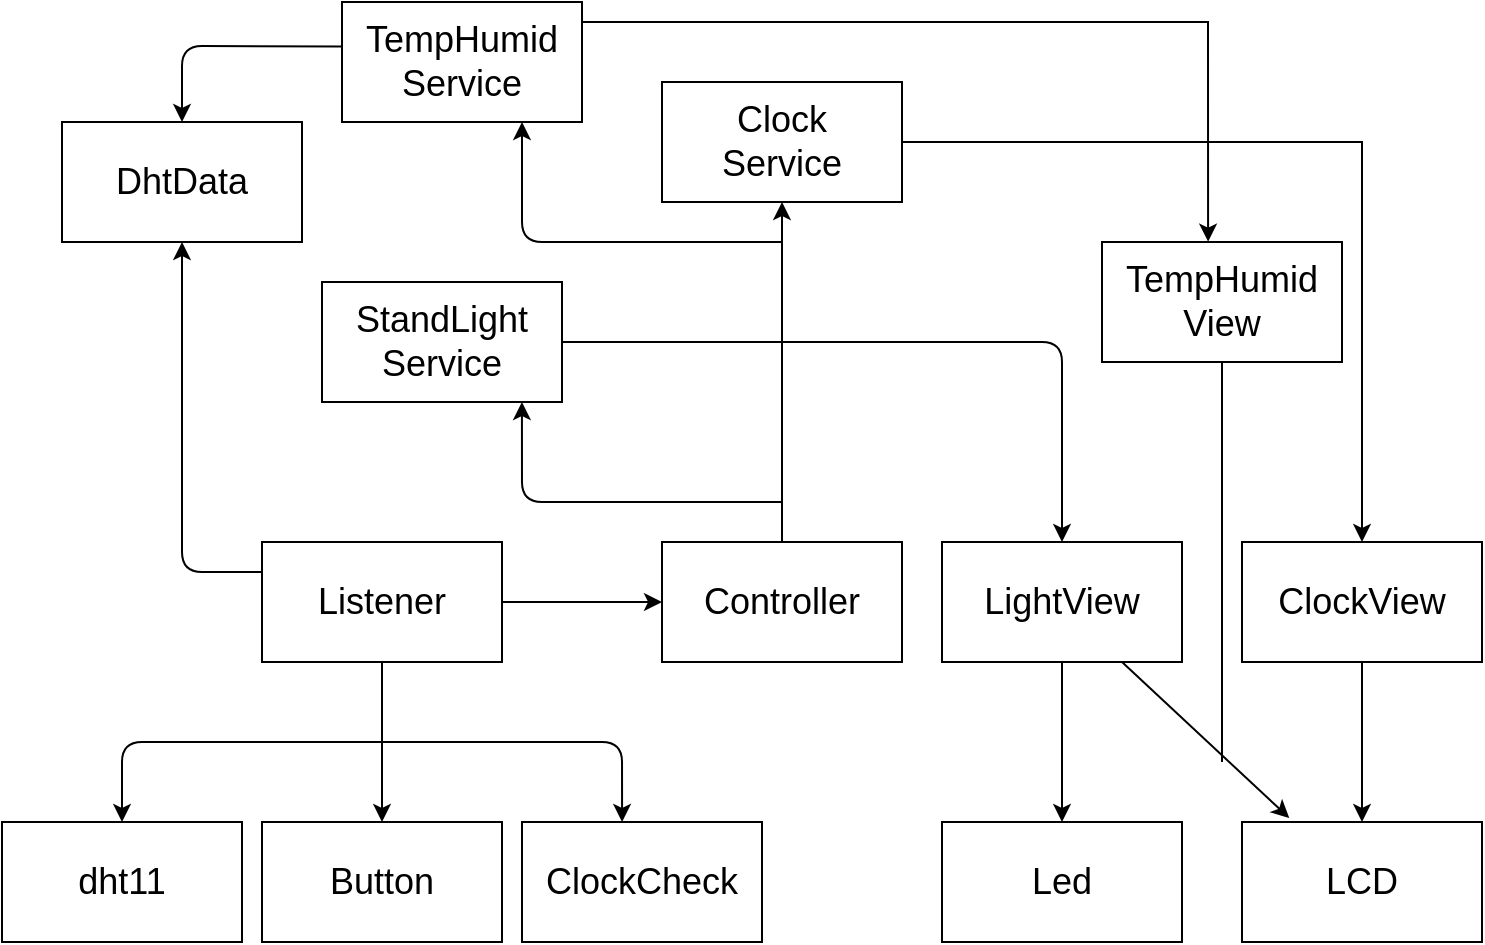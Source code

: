 <mxfile>
    <diagram id="rwZVFnb9-4XuviEcM_qo" name="페이지-1">
        <mxGraphModel dx="1561" dy="1487" grid="1" gridSize="10" guides="1" tooltips="1" connect="1" arrows="1" fold="1" page="1" pageScale="1" pageWidth="827" pageHeight="1169" math="0" shadow="0">
            <root>
                <mxCell id="0"/>
                <mxCell id="1" parent="0"/>
                <mxCell id="2" value="Button" style="whiteSpace=wrap;html=1;fontSize=18;" parent="1" vertex="1">
                    <mxGeometry x="110" y="400" width="120" height="60" as="geometry"/>
                </mxCell>
                <mxCell id="6" value="" style="edgeStyle=none;html=1;fontSize=18;" parent="1" source="4" target="2" edge="1">
                    <mxGeometry relative="1" as="geometry"/>
                </mxCell>
                <mxCell id="8" value="" style="edgeStyle=none;html=1;fontSize=18;" parent="1" source="4" target="7" edge="1">
                    <mxGeometry relative="1" as="geometry"/>
                </mxCell>
                <mxCell id="4" value="Listener" style="whiteSpace=wrap;html=1;fontSize=18;" parent="1" vertex="1">
                    <mxGeometry x="110" y="260" width="120" height="60" as="geometry"/>
                </mxCell>
                <mxCell id="14" value="" style="edgeStyle=none;html=1;fontSize=18;" parent="1" source="7" target="13" edge="1">
                    <mxGeometry relative="1" as="geometry"/>
                </mxCell>
                <mxCell id="7" value="Controller" style="whiteSpace=wrap;html=1;fontSize=18;" parent="1" vertex="1">
                    <mxGeometry x="310" y="260" width="120" height="60" as="geometry"/>
                </mxCell>
                <mxCell id="12" value="" style="edgeStyle=none;html=1;fontSize=18;" parent="1" source="9" target="11" edge="1">
                    <mxGeometry relative="1" as="geometry"/>
                </mxCell>
                <mxCell id="9" value="ClockView" style="whiteSpace=wrap;html=1;fontSize=18;" parent="1" vertex="1">
                    <mxGeometry x="600" y="260" width="120" height="60" as="geometry"/>
                </mxCell>
                <mxCell id="11" value="LCD" style="whiteSpace=wrap;html=1;fontSize=18;" parent="1" vertex="1">
                    <mxGeometry x="600" y="400" width="120" height="60" as="geometry"/>
                </mxCell>
                <mxCell id="15" style="edgeStyle=orthogonalEdgeStyle;html=1;exitX=1;exitY=0.5;exitDx=0;exitDy=0;entryX=0.5;entryY=0;entryDx=0;entryDy=0;fontSize=18;rounded=0;" parent="1" source="13" target="9" edge="1">
                    <mxGeometry relative="1" as="geometry">
                        <Array as="points">
                            <mxPoint x="660" y="60"/>
                            <mxPoint x="660" y="260"/>
                        </Array>
                    </mxGeometry>
                </mxCell>
                <mxCell id="13" value="Clock&lt;br&gt;Service" style="whiteSpace=wrap;html=1;fontSize=18;" parent="1" vertex="1">
                    <mxGeometry x="310" y="30" width="120" height="60" as="geometry"/>
                </mxCell>
                <mxCell id="16" value="StandLight&lt;br&gt;Service" style="whiteSpace=wrap;html=1;fontSize=18;" parent="1" vertex="1">
                    <mxGeometry x="140" y="130" width="120" height="60" as="geometry"/>
                </mxCell>
                <mxCell id="17" value="" style="edgeStyle=none;html=1;fontSize=18;exitX=1;exitY=0.5;exitDx=0;exitDy=0;entryX=0.5;entryY=0;entryDx=0;entryDy=0;" parent="1" source="16" target="20" edge="1">
                    <mxGeometry relative="1" as="geometry">
                        <mxPoint x="380" y="270" as="sourcePoint"/>
                        <mxPoint x="410" y="160" as="targetPoint"/>
                        <Array as="points">
                            <mxPoint x="510" y="160"/>
                            <mxPoint x="510" y="190"/>
                        </Array>
                    </mxGeometry>
                </mxCell>
                <mxCell id="18" value="" style="edgeStyle=none;html=1;fontSize=18;entryX=0.833;entryY=1;entryDx=0;entryDy=0;entryPerimeter=0;" parent="1" target="16" edge="1">
                    <mxGeometry relative="1" as="geometry">
                        <mxPoint x="370" y="240" as="sourcePoint"/>
                        <mxPoint x="240" y="240" as="targetPoint"/>
                        <Array as="points">
                            <mxPoint x="240" y="240"/>
                        </Array>
                    </mxGeometry>
                </mxCell>
                <mxCell id="19" value="Led" style="whiteSpace=wrap;html=1;fontSize=18;" parent="1" vertex="1">
                    <mxGeometry x="450" y="400" width="120" height="60" as="geometry"/>
                </mxCell>
                <mxCell id="21" style="edgeStyle=none;html=1;entryX=0.5;entryY=0;entryDx=0;entryDy=0;" parent="1" source="20" target="19" edge="1">
                    <mxGeometry relative="1" as="geometry"/>
                </mxCell>
                <mxCell id="25" style="edgeStyle=none;html=1;exitX=0.75;exitY=1;exitDx=0;exitDy=0;entryX=0.197;entryY=-0.033;entryDx=0;entryDy=0;entryPerimeter=0;" parent="1" source="20" target="11" edge="1">
                    <mxGeometry relative="1" as="geometry"/>
                </mxCell>
                <mxCell id="20" value="LightView" style="whiteSpace=wrap;html=1;fontSize=18;" parent="1" vertex="1">
                    <mxGeometry x="450" y="260" width="120" height="60" as="geometry"/>
                </mxCell>
                <mxCell id="22" value="ClockCheck" style="whiteSpace=wrap;html=1;fontSize=18;" parent="1" vertex="1">
                    <mxGeometry x="240" y="400" width="120" height="60" as="geometry"/>
                </mxCell>
                <mxCell id="24" value="" style="edgeStyle=none;html=1;fontSize=18;entryX=0.417;entryY=0;entryDx=0;entryDy=0;entryPerimeter=0;" parent="1" target="22" edge="1">
                    <mxGeometry relative="1" as="geometry">
                        <mxPoint x="170" y="360" as="sourcePoint"/>
                        <mxPoint x="180" y="410" as="targetPoint"/>
                        <Array as="points">
                            <mxPoint x="290" y="360"/>
                        </Array>
                    </mxGeometry>
                </mxCell>
                <mxCell id="26" value="dht11" style="whiteSpace=wrap;html=1;fontSize=18;" parent="1" vertex="1">
                    <mxGeometry x="-20" y="400" width="120" height="60" as="geometry"/>
                </mxCell>
                <mxCell id="28" value="" style="edgeStyle=none;html=1;fontSize=18;entryX=0.5;entryY=0;entryDx=0;entryDy=0;" parent="1" target="26" edge="1">
                    <mxGeometry relative="1" as="geometry">
                        <mxPoint x="170" y="360" as="sourcePoint"/>
                        <mxPoint x="300.04" y="410" as="targetPoint"/>
                        <Array as="points">
                            <mxPoint x="40" y="360"/>
                        </Array>
                    </mxGeometry>
                </mxCell>
                <mxCell id="29" value="TempHumid&lt;br&gt;Service" style="whiteSpace=wrap;html=1;fontSize=18;" vertex="1" parent="1">
                    <mxGeometry x="150" y="-10" width="120" height="60" as="geometry"/>
                </mxCell>
                <mxCell id="30" value="" style="edgeStyle=none;html=1;fontSize=18;" edge="1" parent="1">
                    <mxGeometry relative="1" as="geometry">
                        <mxPoint x="370" y="110" as="sourcePoint"/>
                        <mxPoint x="240" y="50" as="targetPoint"/>
                        <Array as="points">
                            <mxPoint x="240" y="110"/>
                        </Array>
                    </mxGeometry>
                </mxCell>
                <mxCell id="34" style="edgeStyle=none;html=1;endArrow=none;endFill=0;" edge="1" parent="1" source="31">
                    <mxGeometry relative="1" as="geometry">
                        <mxPoint x="590" y="370" as="targetPoint"/>
                    </mxGeometry>
                </mxCell>
                <mxCell id="31" value="TempHumid&lt;br&gt;View" style="whiteSpace=wrap;html=1;fontSize=18;" vertex="1" parent="1">
                    <mxGeometry x="530" y="110" width="120" height="60" as="geometry"/>
                </mxCell>
                <mxCell id="32" style="edgeStyle=orthogonalEdgeStyle;html=1;exitX=1;exitY=0.5;exitDx=0;exitDy=0;fontSize=18;rounded=0;entryX=0.442;entryY=-0.003;entryDx=0;entryDy=0;entryPerimeter=0;" edge="1" parent="1" target="31">
                    <mxGeometry relative="1" as="geometry">
                        <Array as="points">
                            <mxPoint x="583"/>
                        </Array>
                        <mxPoint x="270" as="sourcePoint"/>
                        <mxPoint x="500" y="50" as="targetPoint"/>
                    </mxGeometry>
                </mxCell>
                <mxCell id="37" style="edgeStyle=none;html=1;startArrow=classic;startFill=1;endArrow=none;endFill=0;entryX=0;entryY=0.25;entryDx=0;entryDy=0;" edge="1" parent="1" source="35" target="4">
                    <mxGeometry relative="1" as="geometry">
                        <mxPoint x="160" y="220" as="targetPoint"/>
                        <Array as="points">
                            <mxPoint x="70" y="275"/>
                        </Array>
                    </mxGeometry>
                </mxCell>
                <mxCell id="39" style="edgeStyle=none;html=1;startArrow=classic;startFill=1;endArrow=none;endFill=0;entryX=0.002;entryY=0.37;entryDx=0;entryDy=0;entryPerimeter=0;" edge="1" parent="1" source="35" target="29">
                    <mxGeometry relative="1" as="geometry">
                        <mxPoint x="150" y="10" as="targetPoint"/>
                        <Array as="points">
                            <mxPoint x="70" y="12"/>
                        </Array>
                    </mxGeometry>
                </mxCell>
                <mxCell id="35" value="DhtData" style="whiteSpace=wrap;html=1;fontSize=18;" vertex="1" parent="1">
                    <mxGeometry x="10" y="50" width="120" height="60" as="geometry"/>
                </mxCell>
            </root>
        </mxGraphModel>
    </diagram>
    <diagram id="JMYObuIH1QSER_L9iBrt" name="페이지-2">
        <mxGraphModel dx="734" dy="318" grid="1" gridSize="10" guides="1" tooltips="1" connect="1" arrows="1" fold="1" page="1" pageScale="1" pageWidth="827" pageHeight="1169" math="0" shadow="0">
            <root>
                <mxCell id="Q607Y2rKxZQUFugG3BdK-0"/>
                <mxCell id="Q607Y2rKxZQUFugG3BdK-1" parent="Q607Y2rKxZQUFugG3BdK-0"/>
                <mxCell id="XUThxh31XiLSm-2z7mRA-0" value="Button" style="whiteSpace=wrap;html=1;fontSize=18;" parent="Q607Y2rKxZQUFugG3BdK-1" vertex="1">
                    <mxGeometry x="150" y="220" width="120" height="60" as="geometry"/>
                </mxCell>
                <mxCell id="XUThxh31XiLSm-2z7mRA-1" value="" style="edgeStyle=none;html=1;fontSize=18;" parent="Q607Y2rKxZQUFugG3BdK-1" source="XUThxh31XiLSm-2z7mRA-2" target="XUThxh31XiLSm-2z7mRA-0" edge="1">
                    <mxGeometry relative="1" as="geometry"/>
                </mxCell>
                <mxCell id="Xn4zP_rzqBb-KwKWEkbt-1" style="edgeStyle=orthogonalEdgeStyle;rounded=0;html=1;exitX=1;exitY=0.5;exitDx=0;exitDy=0;fontSize=18;" parent="Q607Y2rKxZQUFugG3BdK-1" source="XUThxh31XiLSm-2z7mRA-2" target="Xn4zP_rzqBb-KwKWEkbt-0" edge="1">
                    <mxGeometry relative="1" as="geometry"/>
                </mxCell>
                <mxCell id="XUThxh31XiLSm-2z7mRA-2" value="Listener" style="whiteSpace=wrap;html=1;fontSize=18;" parent="Q607Y2rKxZQUFugG3BdK-1" vertex="1">
                    <mxGeometry x="150" y="80" width="120" height="60" as="geometry"/>
                </mxCell>
                <mxCell id="XUThxh31XiLSm-2z7mRA-3" value="LED" style="whiteSpace=wrap;html=1;fontSize=18;" parent="Q607Y2rKxZQUFugG3BdK-1" vertex="1">
                    <mxGeometry x="540" y="220" width="120" height="60" as="geometry"/>
                </mxCell>
                <mxCell id="XUThxh31XiLSm-2z7mRA-6" value="이벤트 감시 기능" style="text;html=1;align=center;verticalAlign=middle;resizable=0;points=[];autosize=1;strokeColor=none;fillColor=none;fontSize=18;" parent="Q607Y2rKxZQUFugG3BdK-1" vertex="1">
                    <mxGeometry x="130" y="50" width="150" height="30" as="geometry"/>
                </mxCell>
                <mxCell id="z8fZrk0xQkMEeZACTWGU-1" style="edgeStyle=orthogonalEdgeStyle;rounded=0;html=1;exitX=1;exitY=0.5;exitDx=0;exitDy=0;entryX=0;entryY=0.5;entryDx=0;entryDy=0;fontSize=18;" parent="Q607Y2rKxZQUFugG3BdK-1" source="Xn4zP_rzqBb-KwKWEkbt-0" target="z8fZrk0xQkMEeZACTWGU-0" edge="1">
                    <mxGeometry relative="1" as="geometry"/>
                </mxCell>
                <mxCell id="Xn4zP_rzqBb-KwKWEkbt-0" value="controller" style="whiteSpace=wrap;html=1;fontSize=18;" parent="Q607Y2rKxZQUFugG3BdK-1" vertex="1">
                    <mxGeometry x="350" y="80" width="120" height="60" as="geometry"/>
                </mxCell>
                <mxCell id="z8fZrk0xQkMEeZACTWGU-2" style="edgeStyle=orthogonalEdgeStyle;rounded=0;html=1;exitX=0.5;exitY=1;exitDx=0;exitDy=0;fontSize=18;" parent="Q607Y2rKxZQUFugG3BdK-1" source="z8fZrk0xQkMEeZACTWGU-0" target="XUThxh31XiLSm-2z7mRA-3" edge="1">
                    <mxGeometry relative="1" as="geometry"/>
                </mxCell>
                <mxCell id="z8fZrk0xQkMEeZACTWGU-0" value="View" style="whiteSpace=wrap;html=1;fontSize=18;" parent="Q607Y2rKxZQUFugG3BdK-1" vertex="1">
                    <mxGeometry x="540" y="80" width="120" height="60" as="geometry"/>
                </mxCell>
            </root>
        </mxGraphModel>
    </diagram>
</mxfile>
